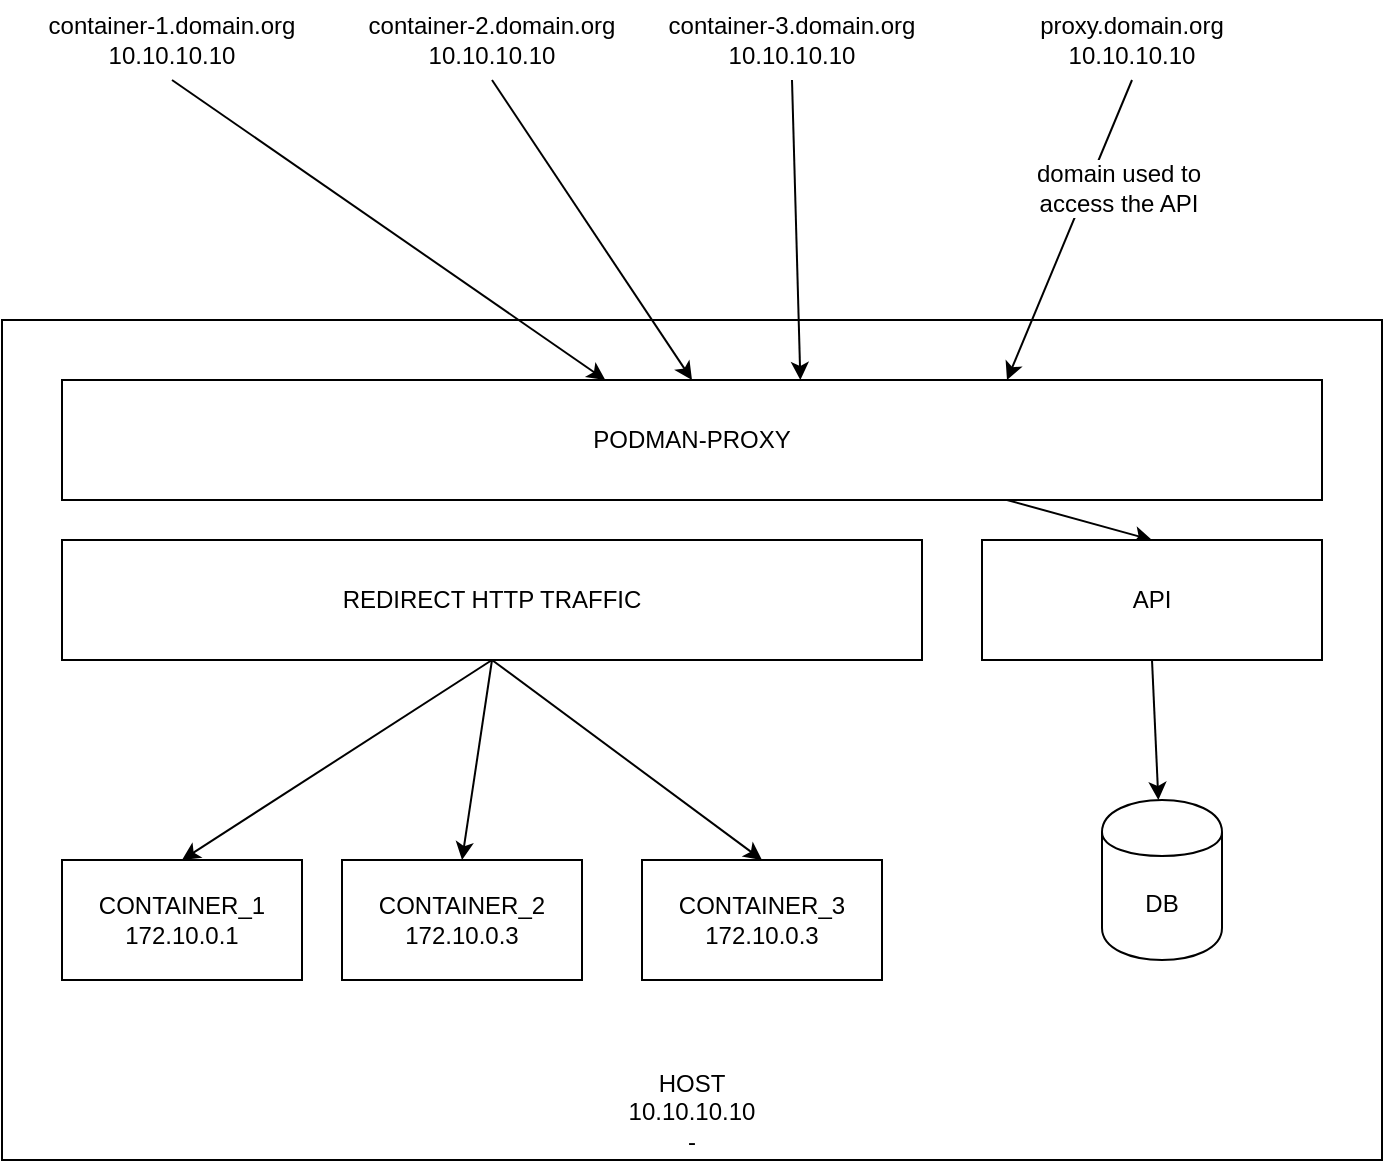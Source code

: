 <mxfile version="12.6.1" type="device"><diagram id="n9-dak-76M_EkeeAcCEC" name="Page-1"><mxGraphModel dx="1420" dy="780" grid="1" gridSize="10" guides="1" tooltips="1" connect="1" arrows="1" fold="1" page="1" pageScale="1" pageWidth="850" pageHeight="1100" math="0" shadow="0"><root><mxCell id="0"/><mxCell id="1" parent="0"/><mxCell id="t7fOkHwhyVYZIctBIsQW-1" value="HOST&lt;br&gt;10.10.10.10&lt;br&gt;-" style="rounded=0;whiteSpace=wrap;html=1;verticalAlign=bottom;" vertex="1" parent="1"><mxGeometry x="100" y="330" width="690" height="420" as="geometry"/></mxCell><mxCell id="t7fOkHwhyVYZIctBIsQW-10" style="edgeStyle=none;rounded=0;orthogonalLoop=1;jettySize=auto;html=1;exitX=0.75;exitY=1;exitDx=0;exitDy=0;entryX=0.5;entryY=0;entryDx=0;entryDy=0;" edge="1" parent="1" source="t7fOkHwhyVYZIctBIsQW-2" target="t7fOkHwhyVYZIctBIsQW-6"><mxGeometry relative="1" as="geometry"/></mxCell><mxCell id="t7fOkHwhyVYZIctBIsQW-2" value="PODMAN-PROXY" style="rounded=0;whiteSpace=wrap;html=1;" vertex="1" parent="1"><mxGeometry x="130" y="360" width="630" height="60" as="geometry"/></mxCell><mxCell id="t7fOkHwhyVYZIctBIsQW-3" value="DB" style="shape=cylinder;whiteSpace=wrap;html=1;boundedLbl=1;backgroundOutline=1;" vertex="1" parent="1"><mxGeometry x="650" y="570" width="60" height="80" as="geometry"/></mxCell><mxCell id="t7fOkHwhyVYZIctBIsQW-4" value="CONTAINER_1&lt;br&gt;172.10.0.1" style="rounded=0;whiteSpace=wrap;html=1;" vertex="1" parent="1"><mxGeometry x="130" y="600" width="120" height="60" as="geometry"/></mxCell><mxCell id="t7fOkHwhyVYZIctBIsQW-21" style="edgeStyle=none;rounded=0;orthogonalLoop=1;jettySize=auto;html=1;exitX=0.5;exitY=1;exitDx=0;exitDy=0;entryX=0.5;entryY=0;entryDx=0;entryDy=0;" edge="1" parent="1" source="t7fOkHwhyVYZIctBIsQW-5" target="t7fOkHwhyVYZIctBIsQW-4"><mxGeometry relative="1" as="geometry"/></mxCell><mxCell id="t7fOkHwhyVYZIctBIsQW-22" style="edgeStyle=none;rounded=0;orthogonalLoop=1;jettySize=auto;html=1;exitX=0.5;exitY=1;exitDx=0;exitDy=0;entryX=0.5;entryY=0;entryDx=0;entryDy=0;" edge="1" parent="1" source="t7fOkHwhyVYZIctBIsQW-5" target="t7fOkHwhyVYZIctBIsQW-13"><mxGeometry relative="1" as="geometry"/></mxCell><mxCell id="t7fOkHwhyVYZIctBIsQW-23" style="edgeStyle=none;rounded=0;orthogonalLoop=1;jettySize=auto;html=1;exitX=0.5;exitY=1;exitDx=0;exitDy=0;entryX=0.5;entryY=0;entryDx=0;entryDy=0;" edge="1" parent="1" source="t7fOkHwhyVYZIctBIsQW-5" target="t7fOkHwhyVYZIctBIsQW-14"><mxGeometry relative="1" as="geometry"/></mxCell><mxCell id="t7fOkHwhyVYZIctBIsQW-5" value="REDIRECT HTTP TRAFFIC" style="rounded=0;whiteSpace=wrap;html=1;" vertex="1" parent="1"><mxGeometry x="130" y="440" width="430" height="60" as="geometry"/></mxCell><mxCell id="t7fOkHwhyVYZIctBIsQW-11" style="edgeStyle=none;rounded=0;orthogonalLoop=1;jettySize=auto;html=1;exitX=0.5;exitY=1;exitDx=0;exitDy=0;" edge="1" parent="1" source="t7fOkHwhyVYZIctBIsQW-6" target="t7fOkHwhyVYZIctBIsQW-3"><mxGeometry relative="1" as="geometry"/></mxCell><mxCell id="t7fOkHwhyVYZIctBIsQW-6" value="API" style="rounded=0;whiteSpace=wrap;html=1;" vertex="1" parent="1"><mxGeometry x="590" y="440" width="170" height="60" as="geometry"/></mxCell><mxCell id="t7fOkHwhyVYZIctBIsQW-9" style="rounded=0;orthogonalLoop=1;jettySize=auto;html=1;exitX=0.5;exitY=1;exitDx=0;exitDy=0;entryX=0.75;entryY=0;entryDx=0;entryDy=0;" edge="1" parent="1" source="t7fOkHwhyVYZIctBIsQW-8" target="t7fOkHwhyVYZIctBIsQW-2"><mxGeometry relative="1" as="geometry"/></mxCell><mxCell id="t7fOkHwhyVYZIctBIsQW-12" value="domain used to&lt;br&gt;access the API" style="text;html=1;align=center;verticalAlign=middle;resizable=0;points=[];labelBackgroundColor=#ffffff;" vertex="1" connectable="0" parent="t7fOkHwhyVYZIctBIsQW-9"><mxGeometry x="-0.294" y="2" relative="1" as="geometry"><mxPoint x="12.99" as="offset"/></mxGeometry></mxCell><mxCell id="t7fOkHwhyVYZIctBIsQW-8" value="proxy.domain.org&lt;br&gt;10.10.10.10" style="text;html=1;strokeColor=none;fillColor=none;align=center;verticalAlign=middle;whiteSpace=wrap;rounded=0;" vertex="1" parent="1"><mxGeometry x="600" y="170" width="130" height="40" as="geometry"/></mxCell><mxCell id="t7fOkHwhyVYZIctBIsQW-13" value="CONTAINER_2&lt;br&gt;172.10.0.3" style="rounded=0;whiteSpace=wrap;html=1;" vertex="1" parent="1"><mxGeometry x="270" y="600" width="120" height="60" as="geometry"/></mxCell><mxCell id="t7fOkHwhyVYZIctBIsQW-14" value="CONTAINER_3&lt;br&gt;172.10.0.3" style="rounded=0;whiteSpace=wrap;html=1;" vertex="1" parent="1"><mxGeometry x="420" y="600" width="120" height="60" as="geometry"/></mxCell><mxCell id="t7fOkHwhyVYZIctBIsQW-20" style="edgeStyle=none;rounded=0;orthogonalLoop=1;jettySize=auto;html=1;exitX=0.5;exitY=1;exitDx=0;exitDy=0;entryX=0.586;entryY=0;entryDx=0;entryDy=0;entryPerimeter=0;" edge="1" parent="1" source="t7fOkHwhyVYZIctBIsQW-15" target="t7fOkHwhyVYZIctBIsQW-2"><mxGeometry relative="1" as="geometry"/></mxCell><mxCell id="t7fOkHwhyVYZIctBIsQW-15" value="container-3.domain.org&lt;br&gt;10.10.10.10" style="text;html=1;strokeColor=none;fillColor=none;align=center;verticalAlign=middle;whiteSpace=wrap;rounded=0;" vertex="1" parent="1"><mxGeometry x="430" y="170" width="130" height="40" as="geometry"/></mxCell><mxCell id="t7fOkHwhyVYZIctBIsQW-19" style="edgeStyle=none;rounded=0;orthogonalLoop=1;jettySize=auto;html=1;exitX=0.5;exitY=1;exitDx=0;exitDy=0;entryX=0.5;entryY=0;entryDx=0;entryDy=0;" edge="1" parent="1" source="t7fOkHwhyVYZIctBIsQW-16" target="t7fOkHwhyVYZIctBIsQW-2"><mxGeometry relative="1" as="geometry"/></mxCell><mxCell id="t7fOkHwhyVYZIctBIsQW-16" value="container-2.domain.org&lt;br&gt;10.10.10.10" style="text;html=1;strokeColor=none;fillColor=none;align=center;verticalAlign=middle;whiteSpace=wrap;rounded=0;" vertex="1" parent="1"><mxGeometry x="280" y="170" width="130" height="40" as="geometry"/></mxCell><mxCell id="t7fOkHwhyVYZIctBIsQW-18" style="edgeStyle=none;rounded=0;orthogonalLoop=1;jettySize=auto;html=1;exitX=0.5;exitY=1;exitDx=0;exitDy=0;" edge="1" parent="1" source="t7fOkHwhyVYZIctBIsQW-17" target="t7fOkHwhyVYZIctBIsQW-2"><mxGeometry relative="1" as="geometry"/></mxCell><mxCell id="t7fOkHwhyVYZIctBIsQW-17" value="container-1.domain.org&lt;br&gt;10.10.10.10" style="text;html=1;strokeColor=none;fillColor=none;align=center;verticalAlign=middle;whiteSpace=wrap;rounded=0;" vertex="1" parent="1"><mxGeometry x="120" y="170" width="130" height="40" as="geometry"/></mxCell></root></mxGraphModel></diagram></mxfile>